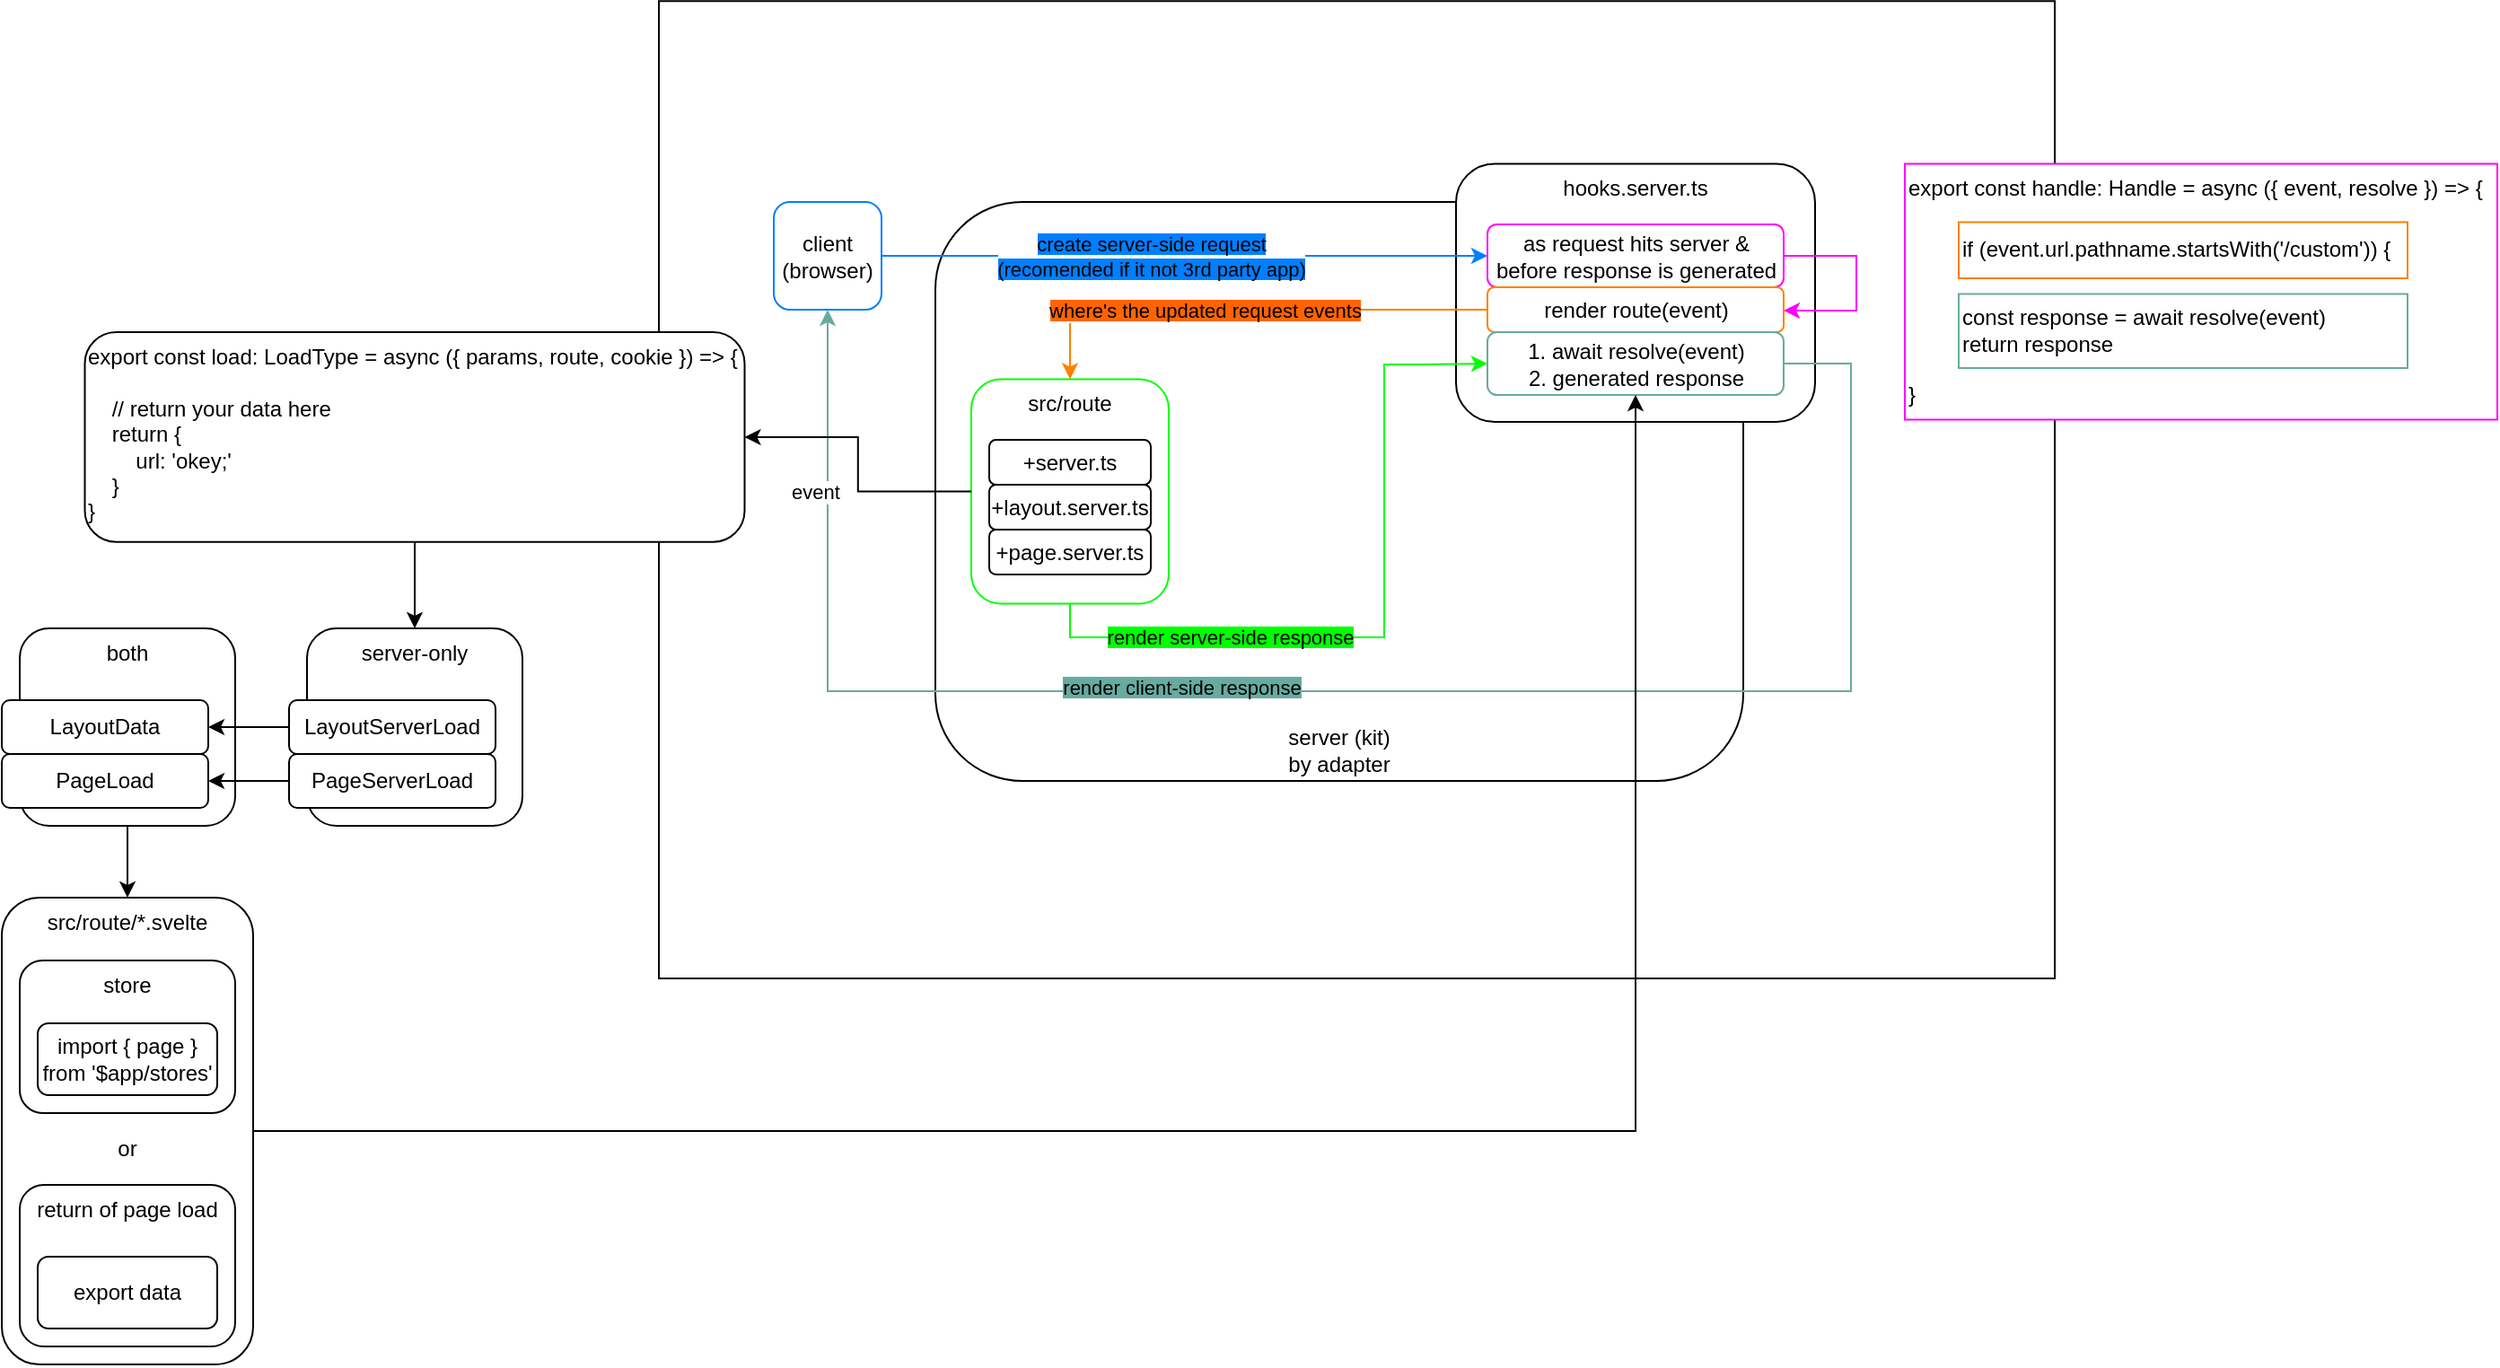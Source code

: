 <mxfile version="22.0.4" type="github">
  <diagram name="Page-1" id="GnxkV7bNmk6tipJM2uC0">
    <mxGraphModel dx="2164" dy="1746" grid="1" gridSize="10" guides="1" tooltips="1" connect="1" arrows="1" fold="1" page="1" pageScale="1" pageWidth="850" pageHeight="1100" math="0" shadow="0">
      <root>
        <mxCell id="0" />
        <mxCell id="1" parent="0" />
        <mxCell id="TtLkIHkY7f4iRGPbkUeM-2" value="" style="rounded=0;whiteSpace=wrap;html=1;strokeColor=#000000;" vertex="1" parent="1">
          <mxGeometry x="36" y="-4.38" width="777.5" height="544.38" as="geometry" />
        </mxCell>
        <mxCell id="TtLkIHkY7f4iRGPbkUeM-23" value="" style="edgeStyle=orthogonalEdgeStyle;rounded=0;orthogonalLoop=1;jettySize=auto;html=1;" edge="1" parent="1" source="TtLkIHkY7f4iRGPbkUeM-16" target="TtLkIHkY7f4iRGPbkUeM-22">
          <mxGeometry relative="1" as="geometry" />
        </mxCell>
        <mxCell id="TtLkIHkY7f4iRGPbkUeM-16" value="both" style="rounded=1;whiteSpace=wrap;html=1;verticalAlign=top;" vertex="1" parent="1">
          <mxGeometry x="-320" y="345" width="120" height="110" as="geometry" />
        </mxCell>
        <mxCell id="TtLkIHkY7f4iRGPbkUeM-15" value="server-only" style="rounded=1;whiteSpace=wrap;html=1;verticalAlign=top;" vertex="1" parent="1">
          <mxGeometry x="-160" y="345" width="120" height="110" as="geometry" />
        </mxCell>
        <mxCell id="cJ8iGMwO-AmT_AEDeLSv-3" value="server (kit)&lt;br style=&quot;border-color: var(--border-color);&quot;&gt;by adapter" style="rounded=1;whiteSpace=wrap;html=1;verticalAlign=bottom;" parent="1" vertex="1">
          <mxGeometry x="190" y="107.5" width="450" height="322.5" as="geometry" />
        </mxCell>
        <mxCell id="cJ8iGMwO-AmT_AEDeLSv-5" value="hooks.server.ts" style="rounded=1;whiteSpace=wrap;html=1;align=center;verticalAlign=top;" parent="1" vertex="1">
          <mxGeometry x="480" y="86.25" width="200" height="143.75" as="geometry" />
        </mxCell>
        <mxCell id="cJ8iGMwO-AmT_AEDeLSv-11" style="edgeStyle=orthogonalEdgeStyle;rounded=0;orthogonalLoop=1;jettySize=auto;html=1;exitX=1;exitY=0.5;exitDx=0;exitDy=0;strokeColor=#007FFF;" parent="1" source="cJ8iGMwO-AmT_AEDeLSv-1" target="cJ8iGMwO-AmT_AEDeLSv-9" edge="1">
          <mxGeometry relative="1" as="geometry">
            <Array as="points" />
          </mxGeometry>
        </mxCell>
        <mxCell id="cJ8iGMwO-AmT_AEDeLSv-22" value="&lt;span style=&quot;background-color: rgb(0, 127, 255);&quot;&gt;create server-side request&lt;br&gt;(recomended if it not 3rd party app)&lt;/span&gt;" style="edgeLabel;html=1;align=center;verticalAlign=middle;resizable=0;points=[];strokeColor=#007FFF;" parent="cJ8iGMwO-AmT_AEDeLSv-11" vertex="1" connectable="0">
          <mxGeometry x="-0.374" relative="1" as="geometry">
            <mxPoint x="44" as="offset" />
          </mxGeometry>
        </mxCell>
        <mxCell id="cJ8iGMwO-AmT_AEDeLSv-1" value="client&lt;br&gt;(browser)" style="rounded=1;whiteSpace=wrap;html=1;strokeColor=#007FFF;" parent="1" vertex="1">
          <mxGeometry x="100" y="107.5" width="60" height="60" as="geometry" />
        </mxCell>
        <mxCell id="cJ8iGMwO-AmT_AEDeLSv-16" style="edgeStyle=orthogonalEdgeStyle;rounded=0;orthogonalLoop=1;jettySize=auto;html=1;exitX=0.5;exitY=1;exitDx=0;exitDy=0;strokeColor=#00FF00;entryX=0;entryY=0.5;entryDx=0;entryDy=0;" parent="1" source="cJ8iGMwO-AmT_AEDeLSv-4" target="cJ8iGMwO-AmT_AEDeLSv-17" edge="1">
          <mxGeometry relative="1" as="geometry">
            <mxPoint x="417.5" y="208.75" as="targetPoint" />
            <mxPoint x="247.5" y="337.5" as="sourcePoint" />
            <Array as="points">
              <mxPoint x="265" y="350" />
              <mxPoint x="440" y="350" />
              <mxPoint x="440" y="198" />
              <mxPoint x="460" y="198" />
            </Array>
          </mxGeometry>
        </mxCell>
        <mxCell id="cJ8iGMwO-AmT_AEDeLSv-20" value="&lt;span style=&quot;background-color: rgb(0, 255, 0);&quot;&gt;render server-side response&lt;/span&gt;" style="edgeLabel;html=1;align=center;verticalAlign=middle;resizable=0;points=[];strokeColor=#00FF00;" parent="cJ8iGMwO-AmT_AEDeLSv-16" vertex="1" connectable="0">
          <mxGeometry x="-0.59" y="-2" relative="1" as="geometry">
            <mxPoint x="25" y="-2" as="offset" />
          </mxGeometry>
        </mxCell>
        <mxCell id="cJ8iGMwO-AmT_AEDeLSv-4" value="src/route" style="rounded=1;whiteSpace=wrap;html=1;verticalAlign=top;strokeColor=#00FF00;" parent="1" vertex="1">
          <mxGeometry x="210" y="206.25" width="110" height="125" as="geometry" />
        </mxCell>
        <mxCell id="cJ8iGMwO-AmT_AEDeLSv-6" value="+server.ts" style="rounded=1;whiteSpace=wrap;html=1;" parent="1" vertex="1">
          <mxGeometry x="220" y="240" width="90" height="25" as="geometry" />
        </mxCell>
        <mxCell id="cJ8iGMwO-AmT_AEDeLSv-7" value="+layout.server.ts" style="rounded=1;whiteSpace=wrap;html=1;" parent="1" vertex="1">
          <mxGeometry x="220" y="265" width="90" height="25" as="geometry" />
        </mxCell>
        <mxCell id="cJ8iGMwO-AmT_AEDeLSv-8" value="+page.server.ts" style="rounded=1;whiteSpace=wrap;html=1;" parent="1" vertex="1">
          <mxGeometry x="220" y="290" width="90" height="25" as="geometry" />
        </mxCell>
        <mxCell id="cJ8iGMwO-AmT_AEDeLSv-12" style="edgeStyle=orthogonalEdgeStyle;rounded=0;orthogonalLoop=1;jettySize=auto;html=1;exitX=1;exitY=0.5;exitDx=0;exitDy=0;strokeColor=#FF00FF;entryX=1;entryY=0.5;entryDx=0;entryDy=0;" parent="1" source="cJ8iGMwO-AmT_AEDeLSv-9" target="cJ8iGMwO-AmT_AEDeLSv-10" edge="1">
          <mxGeometry relative="1" as="geometry">
            <mxPoint x="692.5" y="167.5" as="targetPoint" />
            <Array as="points">
              <mxPoint x="703" y="138" />
              <mxPoint x="703" y="168" />
              <mxPoint x="663" y="168" />
            </Array>
            <mxPoint x="692.5" y="132.5" as="sourcePoint" />
          </mxGeometry>
        </mxCell>
        <mxCell id="cJ8iGMwO-AmT_AEDeLSv-9" value="&lt;p style=&quot;line-height: 120%;&quot;&gt;&lt;font style=&quot;font-size: 12px;&quot;&gt;as request hits server &amp;amp; before response is generated&lt;/font&gt;&lt;/p&gt;" style="rounded=1;whiteSpace=wrap;html=1;strokeColor=#FF00FF;" parent="1" vertex="1">
          <mxGeometry x="497.5" y="120" width="165" height="35" as="geometry" />
        </mxCell>
        <mxCell id="cJ8iGMwO-AmT_AEDeLSv-15" style="edgeStyle=orthogonalEdgeStyle;rounded=0;orthogonalLoop=1;jettySize=auto;html=1;exitX=0;exitY=0.5;exitDx=0;exitDy=0;entryX=0.5;entryY=0;entryDx=0;entryDy=0;strokeColor=#FF8000;" parent="1" source="cJ8iGMwO-AmT_AEDeLSv-10" target="cJ8iGMwO-AmT_AEDeLSv-4" edge="1">
          <mxGeometry relative="1" as="geometry">
            <Array as="points">
              <mxPoint x="378" y="173" />
              <mxPoint x="265" y="173" />
            </Array>
          </mxGeometry>
        </mxCell>
        <mxCell id="cJ8iGMwO-AmT_AEDeLSv-18" value="&lt;span style=&quot;background-color: rgb(255, 100, 0);&quot;&gt;where&#39;s the updated request events&lt;/span&gt;" style="edgeLabel;html=1;align=center;verticalAlign=middle;resizable=0;points=[];fillColor=#FF8000;strokeColor=#FF8000;" parent="cJ8iGMwO-AmT_AEDeLSv-15" vertex="1" connectable="0">
          <mxGeometry x="0.113" y="1" relative="1" as="geometry">
            <mxPoint x="-12" y="-6" as="offset" />
          </mxGeometry>
        </mxCell>
        <mxCell id="cJ8iGMwO-AmT_AEDeLSv-10" value="&lt;p style=&quot;line-height: 120%;&quot;&gt;&lt;font style=&quot;font-size: 12px;&quot;&gt;render route(event)&lt;/font&gt;&lt;/p&gt;" style="rounded=1;whiteSpace=wrap;html=1;strokeColor=#FF8000;" parent="1" vertex="1">
          <mxGeometry x="497.5" y="155" width="165" height="25" as="geometry" />
        </mxCell>
        <mxCell id="cJ8iGMwO-AmT_AEDeLSv-19" style="edgeStyle=orthogonalEdgeStyle;rounded=0;orthogonalLoop=1;jettySize=auto;html=1;exitX=1;exitY=0.5;exitDx=0;exitDy=0;entryX=0.5;entryY=1;entryDx=0;entryDy=0;strokeColor=#67AB9F;" parent="1" source="cJ8iGMwO-AmT_AEDeLSv-17" target="cJ8iGMwO-AmT_AEDeLSv-1" edge="1">
          <mxGeometry relative="1" as="geometry">
            <Array as="points">
              <mxPoint x="700" y="198" />
              <mxPoint x="700" y="380" />
              <mxPoint x="130" y="380" />
            </Array>
          </mxGeometry>
        </mxCell>
        <mxCell id="cJ8iGMwO-AmT_AEDeLSv-21" value="&lt;span style=&quot;background-color: rgb(103, 171, 159);&quot;&gt;render client-side response&lt;/span&gt;" style="edgeLabel;html=1;align=center;verticalAlign=middle;resizable=0;points=[];" parent="cJ8iGMwO-AmT_AEDeLSv-19" vertex="1" connectable="0">
          <mxGeometry x="0.151" y="-2" relative="1" as="geometry">
            <mxPoint x="-16" as="offset" />
          </mxGeometry>
        </mxCell>
        <mxCell id="cJ8iGMwO-AmT_AEDeLSv-17" value="1. await resolve(event)&lt;br&gt;&lt;span style=&quot;background-color: initial;&quot;&gt;2. generated response&lt;/span&gt;" style="rounded=1;whiteSpace=wrap;html=1;strokeColor=#67AB9F;" parent="1" vertex="1">
          <mxGeometry x="497.5" y="180" width="165" height="35" as="geometry" />
        </mxCell>
        <mxCell id="TtLkIHkY7f4iRGPbkUeM-3" value="export const handle: Handle = async ({ event, resolve }) =&amp;gt; {&lt;br&gt;&lt;br&gt;&lt;br&gt;&lt;br&gt;&lt;br&gt;&lt;br&gt;&lt;br&gt;&lt;br&gt;}" style="rounded=0;whiteSpace=wrap;html=1;align=left;verticalAlign=top;strokeColor=#FF00FF;" vertex="1" parent="1">
          <mxGeometry x="730" y="86.25" width="330" height="142.5" as="geometry" />
        </mxCell>
        <mxCell id="TtLkIHkY7f4iRGPbkUeM-4" value="if (event.url.pathname.startsWith(&#39;/custom&#39;)) {" style="rounded=0;whiteSpace=wrap;html=1;strokeColor=#FF8000;align=left;" vertex="1" parent="1">
          <mxGeometry x="760" y="118.75" width="250" height="31.25" as="geometry" />
        </mxCell>
        <mxCell id="TtLkIHkY7f4iRGPbkUeM-5" value="const response = await resolve(event)&lt;br&gt;return response" style="rounded=0;whiteSpace=wrap;html=1;strokeColor=#67AB9F;align=left;" vertex="1" parent="1">
          <mxGeometry x="760" y="158.75" width="250" height="41.25" as="geometry" />
        </mxCell>
        <mxCell id="TtLkIHkY7f4iRGPbkUeM-21" style="edgeStyle=orthogonalEdgeStyle;rounded=0;orthogonalLoop=1;jettySize=auto;html=1;exitX=0.5;exitY=1;exitDx=0;exitDy=0;" edge="1" parent="1" source="TtLkIHkY7f4iRGPbkUeM-6" target="TtLkIHkY7f4iRGPbkUeM-15">
          <mxGeometry relative="1" as="geometry" />
        </mxCell>
        <mxCell id="TtLkIHkY7f4iRGPbkUeM-6" value="export const load:&amp;nbsp;LoadType = async ({ params, route, cookie }) =&amp;gt; {&lt;br&gt;&lt;br&gt;&amp;nbsp; &amp;nbsp; // return your data here&lt;br&gt;&amp;nbsp; &amp;nbsp; return {&lt;br&gt;&amp;nbsp; &amp;nbsp; &amp;nbsp; &amp;nbsp; url: &#39;okey;&#39;&lt;br&gt;&amp;nbsp; &amp;nbsp; }&lt;br&gt;}" style="rounded=1;whiteSpace=wrap;html=1;align=left;verticalAlign=top;" vertex="1" parent="1">
          <mxGeometry x="-283.75" y="180" width="367.5" height="116.88" as="geometry" />
        </mxCell>
        <mxCell id="TtLkIHkY7f4iRGPbkUeM-19" value="" style="edgeStyle=orthogonalEdgeStyle;rounded=0;orthogonalLoop=1;jettySize=auto;html=1;" edge="1" parent="1" source="TtLkIHkY7f4iRGPbkUeM-9" target="TtLkIHkY7f4iRGPbkUeM-14">
          <mxGeometry relative="1" as="geometry" />
        </mxCell>
        <mxCell id="TtLkIHkY7f4iRGPbkUeM-9" value="PageServerLoad" style="rounded=1;whiteSpace=wrap;html=1;" vertex="1" parent="1">
          <mxGeometry x="-170" y="415" width="115" height="30" as="geometry" />
        </mxCell>
        <mxCell id="TtLkIHkY7f4iRGPbkUeM-18" value="" style="edgeStyle=orthogonalEdgeStyle;rounded=0;orthogonalLoop=1;jettySize=auto;html=1;" edge="1" parent="1" source="TtLkIHkY7f4iRGPbkUeM-11" target="TtLkIHkY7f4iRGPbkUeM-13">
          <mxGeometry relative="1" as="geometry" />
        </mxCell>
        <mxCell id="TtLkIHkY7f4iRGPbkUeM-11" value="LayoutServerLoad" style="rounded=1;whiteSpace=wrap;html=1;" vertex="1" parent="1">
          <mxGeometry x="-170" y="385" width="115" height="30" as="geometry" />
        </mxCell>
        <mxCell id="TtLkIHkY7f4iRGPbkUeM-13" value="LayoutData" style="rounded=1;whiteSpace=wrap;html=1;" vertex="1" parent="1">
          <mxGeometry x="-330" y="385" width="115" height="30" as="geometry" />
        </mxCell>
        <mxCell id="TtLkIHkY7f4iRGPbkUeM-14" value="PageLoad" style="rounded=1;whiteSpace=wrap;html=1;" vertex="1" parent="1">
          <mxGeometry x="-330" y="415" width="115" height="30" as="geometry" />
        </mxCell>
        <mxCell id="TtLkIHkY7f4iRGPbkUeM-7" style="edgeStyle=orthogonalEdgeStyle;rounded=0;orthogonalLoop=1;jettySize=auto;html=1;exitX=0;exitY=0.5;exitDx=0;exitDy=0;" edge="1" parent="1" source="cJ8iGMwO-AmT_AEDeLSv-4" target="TtLkIHkY7f4iRGPbkUeM-6">
          <mxGeometry relative="1" as="geometry" />
        </mxCell>
        <mxCell id="TtLkIHkY7f4iRGPbkUeM-8" value="event" style="edgeLabel;html=1;align=center;verticalAlign=middle;resizable=0;points=[];" vertex="1" connectable="0" parent="TtLkIHkY7f4iRGPbkUeM-7">
          <mxGeometry x="-0.49" y="2" relative="1" as="geometry">
            <mxPoint x="-47" y="-2" as="offset" />
          </mxGeometry>
        </mxCell>
        <mxCell id="TtLkIHkY7f4iRGPbkUeM-33" style="edgeStyle=orthogonalEdgeStyle;rounded=0;orthogonalLoop=1;jettySize=auto;html=1;exitX=1;exitY=0.5;exitDx=0;exitDy=0;" edge="1" parent="1" source="TtLkIHkY7f4iRGPbkUeM-22" target="cJ8iGMwO-AmT_AEDeLSv-17">
          <mxGeometry relative="1" as="geometry" />
        </mxCell>
        <mxCell id="TtLkIHkY7f4iRGPbkUeM-22" value="src/route/*.svelte" style="rounded=1;whiteSpace=wrap;html=1;verticalAlign=top;" vertex="1" parent="1">
          <mxGeometry x="-330" y="495" width="140" height="260" as="geometry" />
        </mxCell>
        <mxCell id="TtLkIHkY7f4iRGPbkUeM-24" value="return of page load" style="rounded=1;whiteSpace=wrap;html=1;verticalAlign=top;" vertex="1" parent="1">
          <mxGeometry x="-320" y="655" width="120" height="90" as="geometry" />
        </mxCell>
        <mxCell id="TtLkIHkY7f4iRGPbkUeM-25" value="export data" style="rounded=1;whiteSpace=wrap;html=1;verticalAlign=middle;" vertex="1" parent="1">
          <mxGeometry x="-310" y="695" width="100" height="40" as="geometry" />
        </mxCell>
        <mxCell id="TtLkIHkY7f4iRGPbkUeM-28" value="store" style="rounded=1;whiteSpace=wrap;html=1;verticalAlign=top;" vertex="1" parent="1">
          <mxGeometry x="-320" y="530" width="120" height="85" as="geometry" />
        </mxCell>
        <mxCell id="TtLkIHkY7f4iRGPbkUeM-30" value="or" style="text;whiteSpace=wrap;align=center;verticalAlign=middle;" vertex="1" parent="1">
          <mxGeometry x="-290" y="625" width="60" height="20" as="geometry" />
        </mxCell>
        <mxCell id="TtLkIHkY7f4iRGPbkUeM-31" value="import { page } from &#39;$app/stores&#39;" style="rounded=1;whiteSpace=wrap;html=1;verticalAlign=middle;" vertex="1" parent="1">
          <mxGeometry x="-310" y="565" width="100" height="40" as="geometry" />
        </mxCell>
      </root>
    </mxGraphModel>
  </diagram>
</mxfile>
